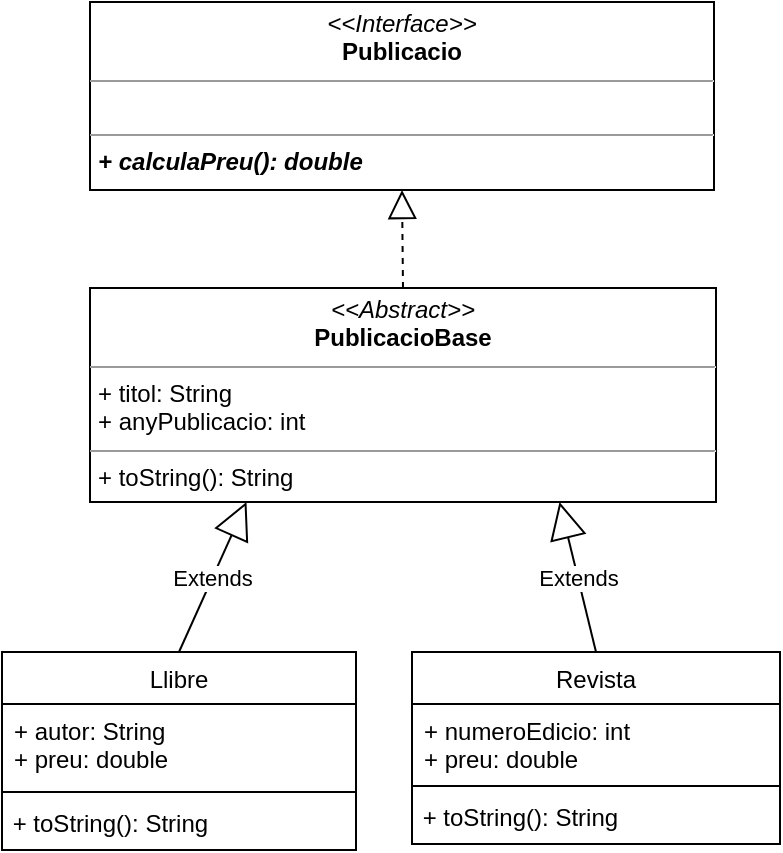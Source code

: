 <mxfile version="22.1.16" type="device">
  <diagram id="C5RBs43oDa-KdzZeNtuy" name="Page-1">
    <mxGraphModel dx="880" dy="524" grid="0" gridSize="10" guides="1" tooltips="1" connect="1" arrows="1" fold="1" page="1" pageScale="1" pageWidth="827" pageHeight="1169" math="0" shadow="0">
      <root>
        <mxCell id="WIyWlLk6GJQsqaUBKTNV-0" />
        <mxCell id="WIyWlLk6GJQsqaUBKTNV-1" parent="WIyWlLk6GJQsqaUBKTNV-0" />
        <mxCell id="86FwZAQYS3h-tKqfAoDZ-44" value="&lt;p style=&quot;margin:0px;margin-top:4px;text-align:center;&quot;&gt;&lt;i&gt;&amp;lt;&amp;lt;Abstract&amp;gt;&amp;gt;&lt;/i&gt;&lt;br&gt;&lt;b&gt;PublicacioBase&lt;/b&gt;&lt;/p&gt;&lt;hr size=&quot;1&quot;&gt;&lt;p style=&quot;margin:0px;margin-left:4px;&quot;&gt;+ titol: String&lt;br&gt;+ anyPublicacio: int&lt;br&gt;&lt;/p&gt;&lt;hr size=&quot;1&quot;&gt;&lt;p style=&quot;margin:0px;margin-left:4px;&quot;&gt;+ toString(): String&lt;/p&gt;" style="verticalAlign=top;align=left;overflow=fill;fontSize=12;fontFamily=Helvetica;html=1;whiteSpace=wrap;" parent="WIyWlLk6GJQsqaUBKTNV-1" vertex="1">
          <mxGeometry x="227" y="163" width="313" height="107" as="geometry" />
        </mxCell>
        <mxCell id="86FwZAQYS3h-tKqfAoDZ-46" value="&lt;p style=&quot;margin:0px;margin-top:4px;text-align:center;&quot;&gt;&lt;i&gt;&amp;lt;&amp;lt;Interface&amp;gt;&amp;gt;&lt;/i&gt;&lt;br&gt;&lt;b&gt;Publicacio&lt;/b&gt;&lt;/p&gt;&lt;hr size=&quot;1&quot;&gt;&lt;p style=&quot;margin:0px;margin-left:4px;&quot;&gt;&lt;br&gt;&lt;/p&gt;&lt;hr size=&quot;1&quot;&gt;&lt;p style=&quot;margin:0px;margin-left:4px;&quot;&gt;&lt;i style=&quot;border-color: var(--border-color);&quot;&gt;&lt;b style=&quot;border-color: var(--border-color);&quot;&gt;+ calculaPreu(): double&lt;/b&gt;&lt;/i&gt;&lt;/p&gt;" style="verticalAlign=top;align=left;overflow=fill;fontSize=12;fontFamily=Helvetica;html=1;whiteSpace=wrap;" parent="WIyWlLk6GJQsqaUBKTNV-1" vertex="1">
          <mxGeometry x="227" y="20" width="312" height="94" as="geometry" />
        </mxCell>
        <mxCell id="bvmOk3qDwSl6TVnSMoPc-3" value="Revista" style="swimlane;fontStyle=0;align=center;verticalAlign=top;childLayout=stackLayout;horizontal=1;startSize=26;horizontalStack=0;resizeParent=1;resizeLast=0;collapsible=1;marginBottom=0;rounded=0;shadow=0;strokeWidth=1;" parent="WIyWlLk6GJQsqaUBKTNV-1" vertex="1">
          <mxGeometry x="388" y="345" width="184" height="96" as="geometry">
            <mxRectangle x="130" y="380" width="160" height="26" as="alternateBounds" />
          </mxGeometry>
        </mxCell>
        <mxCell id="bvmOk3qDwSl6TVnSMoPc-4" value="+ numeroEdicio: int&#xa;+ preu: double" style="text;align=left;verticalAlign=top;spacingLeft=4;spacingRight=4;overflow=hidden;rotatable=0;points=[[0,0.5],[1,0.5]];portConstraint=eastwest;" parent="bvmOk3qDwSl6TVnSMoPc-3" vertex="1">
          <mxGeometry y="26" width="184" height="38" as="geometry" />
        </mxCell>
        <mxCell id="bvmOk3qDwSl6TVnSMoPc-5" value="" style="line;html=1;strokeWidth=1;align=left;verticalAlign=middle;spacingTop=-1;spacingLeft=3;spacingRight=3;rotatable=0;labelPosition=right;points=[];portConstraint=eastwest;" parent="bvmOk3qDwSl6TVnSMoPc-3" vertex="1">
          <mxGeometry y="64" width="184" height="6" as="geometry" />
        </mxCell>
        <mxCell id="V21flKf6waBubNrhIwYf-6" value="&amp;nbsp;+ toString(): String" style="text;html=1;align=left;verticalAlign=middle;resizable=0;points=[];autosize=1;strokeColor=none;fillColor=none;" parent="bvmOk3qDwSl6TVnSMoPc-3" vertex="1">
          <mxGeometry y="70" width="184" height="26" as="geometry" />
        </mxCell>
        <mxCell id="bvmOk3qDwSl6TVnSMoPc-8" value="Llibre" style="swimlane;fontStyle=0;align=center;verticalAlign=top;childLayout=stackLayout;horizontal=1;startSize=26;horizontalStack=0;resizeParent=1;resizeLast=0;collapsible=1;marginBottom=0;rounded=0;shadow=0;strokeWidth=1;" parent="WIyWlLk6GJQsqaUBKTNV-1" vertex="1">
          <mxGeometry x="183" y="345" width="177" height="99" as="geometry">
            <mxRectangle x="130" y="380" width="160" height="26" as="alternateBounds" />
          </mxGeometry>
        </mxCell>
        <mxCell id="bvmOk3qDwSl6TVnSMoPc-9" value="+ autor: String&#xa;+ preu: double" style="text;align=left;verticalAlign=top;spacingLeft=4;spacingRight=4;overflow=hidden;rotatable=0;points=[[0,0.5],[1,0.5]];portConstraint=eastwest;" parent="bvmOk3qDwSl6TVnSMoPc-8" vertex="1">
          <mxGeometry y="26" width="177" height="41" as="geometry" />
        </mxCell>
        <mxCell id="bvmOk3qDwSl6TVnSMoPc-10" value="" style="line;html=1;strokeWidth=1;align=left;verticalAlign=middle;spacingTop=-1;spacingLeft=3;spacingRight=3;rotatable=0;labelPosition=right;points=[];portConstraint=eastwest;" parent="bvmOk3qDwSl6TVnSMoPc-8" vertex="1">
          <mxGeometry y="67" width="177" height="6" as="geometry" />
        </mxCell>
        <mxCell id="V21flKf6waBubNrhIwYf-4" value="&amp;nbsp;+ toString(): String" style="text;html=1;align=left;verticalAlign=middle;resizable=0;points=[];autosize=1;strokeColor=none;fillColor=none;" parent="bvmOk3qDwSl6TVnSMoPc-8" vertex="1">
          <mxGeometry y="73" width="177" height="26" as="geometry" />
        </mxCell>
        <mxCell id="hUi37XDG6ujM-PKvGVcT-0" value="" style="endArrow=block;dashed=1;endFill=0;endSize=12;html=1;rounded=0;exitX=0.5;exitY=0;exitDx=0;exitDy=0;entryX=0.5;entryY=1;entryDx=0;entryDy=0;" parent="WIyWlLk6GJQsqaUBKTNV-1" source="86FwZAQYS3h-tKqfAoDZ-44" target="86FwZAQYS3h-tKqfAoDZ-46" edge="1">
          <mxGeometry width="160" relative="1" as="geometry">
            <mxPoint x="332" y="273" as="sourcePoint" />
            <mxPoint x="492" y="273" as="targetPoint" />
          </mxGeometry>
        </mxCell>
        <mxCell id="hUi37XDG6ujM-PKvGVcT-1" value="Extends" style="endArrow=block;endSize=16;endFill=0;html=1;rounded=0;exitX=0.5;exitY=0;exitDx=0;exitDy=0;entryX=0.25;entryY=1;entryDx=0;entryDy=0;" parent="WIyWlLk6GJQsqaUBKTNV-1" source="bvmOk3qDwSl6TVnSMoPc-8" target="86FwZAQYS3h-tKqfAoDZ-44" edge="1">
          <mxGeometry width="160" relative="1" as="geometry">
            <mxPoint x="332" y="273" as="sourcePoint" />
            <mxPoint x="492" y="273" as="targetPoint" />
          </mxGeometry>
        </mxCell>
        <mxCell id="hUi37XDG6ujM-PKvGVcT-2" value="Extends" style="endArrow=block;endSize=16;endFill=0;html=1;rounded=0;exitX=0.5;exitY=0;exitDx=0;exitDy=0;entryX=0.75;entryY=1;entryDx=0;entryDy=0;" parent="WIyWlLk6GJQsqaUBKTNV-1" source="bvmOk3qDwSl6TVnSMoPc-3" target="86FwZAQYS3h-tKqfAoDZ-44" edge="1">
          <mxGeometry width="160" relative="1" as="geometry">
            <mxPoint x="282" y="355" as="sourcePoint" />
            <mxPoint x="315" y="273" as="targetPoint" />
          </mxGeometry>
        </mxCell>
      </root>
    </mxGraphModel>
  </diagram>
</mxfile>
